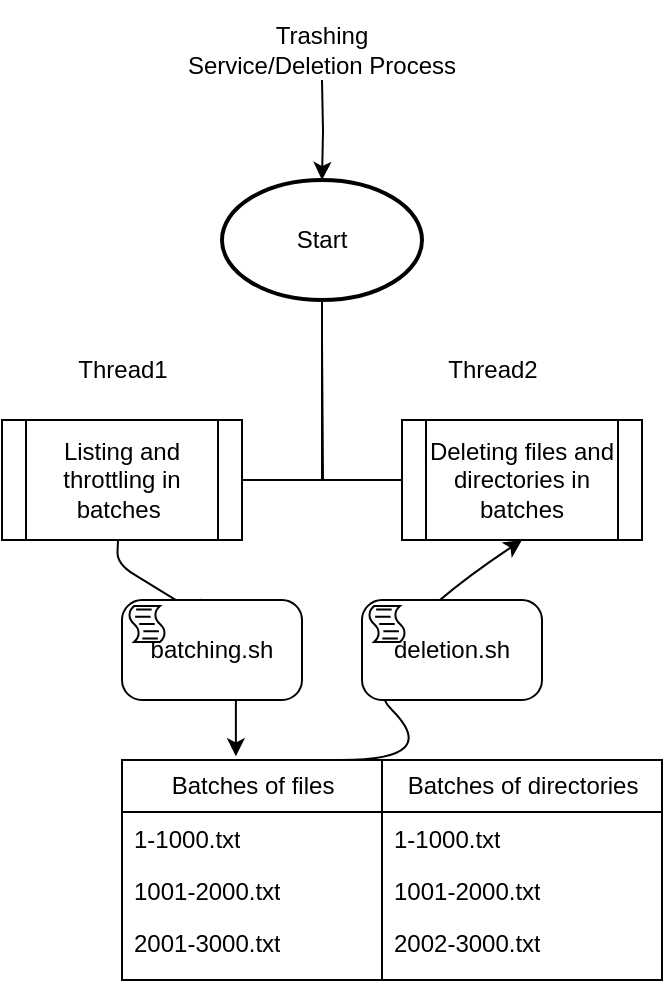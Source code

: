 <mxfile version="21.1.2" type="github">
  <diagram id="C5RBs43oDa-KdzZeNtuy" name="Page-1">
    <mxGraphModel dx="880" dy="1653" grid="1" gridSize="10" guides="1" tooltips="1" connect="1" arrows="1" fold="1" page="1" pageScale="1" pageWidth="827" pageHeight="1169" math="0" shadow="0">
      <root>
        <mxCell id="WIyWlLk6GJQsqaUBKTNV-0" />
        <mxCell id="WIyWlLk6GJQsqaUBKTNV-1" parent="WIyWlLk6GJQsqaUBKTNV-0" />
        <mxCell id="3tZebW2yL0NTeM2Al_U9-28" value="" style="edgeStyle=orthogonalEdgeStyle;rounded=0;orthogonalLoop=1;jettySize=auto;html=1;" parent="WIyWlLk6GJQsqaUBKTNV-1" target="3tZebW2yL0NTeM2Al_U9-27" edge="1">
          <mxGeometry relative="1" as="geometry">
            <mxPoint x="360" y="-1050" as="sourcePoint" />
          </mxGeometry>
        </mxCell>
        <mxCell id="3tZebW2yL0NTeM2Al_U9-27" value="Start" style="strokeWidth=2;html=1;shape=mxgraph.flowchart.start_1;whiteSpace=wrap;" parent="WIyWlLk6GJQsqaUBKTNV-1" vertex="1">
          <mxGeometry x="310" y="-1000" width="100" height="60" as="geometry" />
        </mxCell>
        <mxCell id="3tZebW2yL0NTeM2Al_U9-45" value="" style="edgeStyle=orthogonalEdgeStyle;sourcePerimeterSpacing=0;targetPerimeterSpacing=0;startArrow=none;endArrow=none;rounded=0;targetPortConstraint=eastwest;sourcePortConstraint=northsouth;curved=0;rounded=0;entryX=1;entryY=0.5;entryDx=0;entryDy=0;" parent="WIyWlLk6GJQsqaUBKTNV-1" target="3tZebW2yL0NTeM2Al_U9-88" edge="1">
          <mxGeometry relative="1" as="geometry">
            <mxPoint x="360" y="-920" as="sourcePoint" />
            <mxPoint x="350" y="-850" as="targetPoint" />
          </mxGeometry>
        </mxCell>
        <mxCell id="3tZebW2yL0NTeM2Al_U9-46" value="" style="edgeStyle=orthogonalEdgeStyle;sourcePerimeterSpacing=0;targetPerimeterSpacing=0;startArrow=none;endArrow=none;rounded=0;targetPortConstraint=eastwest;sourcePortConstraint=northsouth;curved=0;rounded=0;exitX=0.5;exitY=1;exitDx=0;exitDy=0;exitPerimeter=0;" parent="WIyWlLk6GJQsqaUBKTNV-1" source="3tZebW2yL0NTeM2Al_U9-27" edge="1">
          <mxGeometry relative="1" as="geometry">
            <mxPoint x="360" y="-920" as="sourcePoint" />
            <mxPoint x="400" y="-850" as="targetPoint" />
            <Array as="points">
              <mxPoint x="360" y="-850" />
            </Array>
          </mxGeometry>
        </mxCell>
        <mxCell id="3tZebW2yL0NTeM2Al_U9-87" value="Deleting files and directories in batches" style="shape=process;whiteSpace=wrap;html=1;backgroundOutline=1;" parent="WIyWlLk6GJQsqaUBKTNV-1" vertex="1">
          <mxGeometry x="400" y="-880" width="120" height="60" as="geometry" />
        </mxCell>
        <mxCell id="3tZebW2yL0NTeM2Al_U9-88" value="Listing and throttling in batches&amp;nbsp;" style="shape=process;whiteSpace=wrap;html=1;backgroundOutline=1;" parent="WIyWlLk6GJQsqaUBKTNV-1" vertex="1">
          <mxGeometry x="200" y="-880" width="120" height="60" as="geometry" />
        </mxCell>
        <mxCell id="3tZebW2yL0NTeM2Al_U9-92" value="Batches of files" style="swimlane;fontStyle=0;childLayout=stackLayout;horizontal=1;startSize=26;fillColor=none;horizontalStack=0;resizeParent=1;resizeParentMax=0;resizeLast=0;collapsible=1;marginBottom=0;html=1;" parent="WIyWlLk6GJQsqaUBKTNV-1" vertex="1">
          <mxGeometry x="260" y="-710" width="130" height="110" as="geometry">
            <mxRectangle x="260" y="-710" width="230" height="30" as="alternateBounds" />
          </mxGeometry>
        </mxCell>
        <mxCell id="3tZebW2yL0NTeM2Al_U9-93" value="1-1000.txt" style="text;strokeColor=none;fillColor=none;align=left;verticalAlign=top;spacingLeft=4;spacingRight=4;overflow=hidden;rotatable=0;points=[[0,0.5],[1,0.5]];portConstraint=eastwest;whiteSpace=wrap;html=1;" parent="3tZebW2yL0NTeM2Al_U9-92" vertex="1">
          <mxGeometry y="26" width="130" height="26" as="geometry" />
        </mxCell>
        <mxCell id="3tZebW2yL0NTeM2Al_U9-94" value="1001-2000.txt" style="text;strokeColor=none;fillColor=none;align=left;verticalAlign=top;spacingLeft=4;spacingRight=4;overflow=hidden;rotatable=0;points=[[0,0.5],[1,0.5]];portConstraint=eastwest;whiteSpace=wrap;html=1;" parent="3tZebW2yL0NTeM2Al_U9-92" vertex="1">
          <mxGeometry y="52" width="130" height="26" as="geometry" />
        </mxCell>
        <mxCell id="3tZebW2yL0NTeM2Al_U9-95" value="2001-3000.txt" style="text;strokeColor=none;fillColor=none;align=left;verticalAlign=top;spacingLeft=4;spacingRight=4;overflow=hidden;rotatable=0;points=[[0,0.5],[1,0.5]];portConstraint=eastwest;whiteSpace=wrap;html=1;" parent="3tZebW2yL0NTeM2Al_U9-92" vertex="1">
          <mxGeometry y="78" width="130" height="32" as="geometry" />
        </mxCell>
        <mxCell id="3tZebW2yL0NTeM2Al_U9-97" value="......" style="text;strokeColor=none;fillColor=none;align=left;verticalAlign=top;spacingLeft=4;spacingRight=4;overflow=hidden;rotatable=0;points=[[0,0.5],[1,0.5]];portConstraint=eastwest;whiteSpace=wrap;html=1;" parent="3tZebW2yL0NTeM2Al_U9-92" vertex="1">
          <mxGeometry y="110" width="130" as="geometry" />
        </mxCell>
        <mxCell id="3tZebW2yL0NTeM2Al_U9-96" value="Thread1" style="text;html=1;align=center;verticalAlign=middle;resizable=0;points=[];autosize=1;strokeColor=none;fillColor=none;" parent="WIyWlLk6GJQsqaUBKTNV-1" vertex="1">
          <mxGeometry x="225" y="-920" width="70" height="30" as="geometry" />
        </mxCell>
        <mxCell id="3tZebW2yL0NTeM2Al_U9-101" value="" style="html=1;rounded=1;curved=0;sourcePerimeterSpacing=0;targetPerimeterSpacing=0;startSize=6;endSize=6;noEdgeStyle=1;orthogonal=1;entryX=0.438;entryY=-0.017;entryDx=0;entryDy=0;entryPerimeter=0;" parent="WIyWlLk6GJQsqaUBKTNV-1" source="S4s_6eEpdWKWXaanI9Ue-1" target="3tZebW2yL0NTeM2Al_U9-92" edge="1">
          <mxGeometry relative="1" as="geometry">
            <mxPoint x="258" y="-820" as="sourcePoint" />
            <mxPoint x="300" y="-768" as="targetPoint" />
            <Array as="points" />
          </mxGeometry>
        </mxCell>
        <mxCell id="3tZebW2yL0NTeM2Al_U9-102" value="" style="curved=1;endArrow=classic;html=1;rounded=0;entryX=0.5;entryY=1;entryDx=0;entryDy=0;" parent="WIyWlLk6GJQsqaUBKTNV-1" target="3tZebW2yL0NTeM2Al_U9-87" edge="1">
          <mxGeometry width="50" height="50" relative="1" as="geometry">
            <mxPoint x="370" y="-710" as="sourcePoint" />
            <mxPoint x="420" y="-760" as="targetPoint" />
            <Array as="points">
              <mxPoint x="420" y="-710" />
              <mxPoint x="370" y="-760" />
            </Array>
          </mxGeometry>
        </mxCell>
        <mxCell id="3tZebW2yL0NTeM2Al_U9-127" value="Trashing&lt;br style=&quot;text-align: left;&quot;&gt;&lt;span style=&quot;text-align: left;&quot;&gt;Service/Deletion Process&lt;/span&gt;" style="text;html=1;strokeColor=none;fillColor=none;align=center;verticalAlign=middle;whiteSpace=wrap;rounded=0;" parent="WIyWlLk6GJQsqaUBKTNV-1" vertex="1">
          <mxGeometry x="290" y="-1090" width="140" height="50" as="geometry" />
        </mxCell>
        <mxCell id="S4s_6eEpdWKWXaanI9Ue-2" value="" style="html=1;rounded=1;curved=0;sourcePerimeterSpacing=0;targetPerimeterSpacing=0;startSize=6;endSize=6;noEdgeStyle=1;orthogonal=1;entryX=0.438;entryY=-0.017;entryDx=0;entryDy=0;entryPerimeter=0;" parent="WIyWlLk6GJQsqaUBKTNV-1" target="S4s_6eEpdWKWXaanI9Ue-1" edge="1">
          <mxGeometry relative="1" as="geometry">
            <mxPoint x="258" y="-820" as="sourcePoint" />
            <mxPoint x="365" y="-713" as="targetPoint" />
            <Array as="points">
              <mxPoint x="257.5" y="-808" />
              <mxPoint x="300" y="-782" />
            </Array>
          </mxGeometry>
        </mxCell>
        <mxCell id="S4s_6eEpdWKWXaanI9Ue-1" value="batching.sh" style="points=[[0.25,0,0],[0.5,0,0],[0.75,0,0],[1,0.25,0],[1,0.5,0],[1,0.75,0],[0.75,1,0],[0.5,1,0],[0.25,1,0],[0,0.75,0],[0,0.5,0],[0,0.25,0]];shape=mxgraph.bpmn.task;whiteSpace=wrap;rectStyle=rounded;size=10;html=1;container=1;expand=0;collapsible=0;taskMarker=script;" parent="WIyWlLk6GJQsqaUBKTNV-1" vertex="1">
          <mxGeometry x="260" y="-790" width="90" height="50" as="geometry" />
        </mxCell>
        <mxCell id="S4s_6eEpdWKWXaanI9Ue-3" value="deletion.sh" style="points=[[0.25,0,0],[0.5,0,0],[0.75,0,0],[1,0.25,0],[1,0.5,0],[1,0.75,0],[0.75,1,0],[0.5,1,0],[0.25,1,0],[0,0.75,0],[0,0.5,0],[0,0.25,0]];shape=mxgraph.bpmn.task;whiteSpace=wrap;rectStyle=rounded;size=10;html=1;container=1;expand=0;collapsible=0;taskMarker=script;" parent="WIyWlLk6GJQsqaUBKTNV-1" vertex="1">
          <mxGeometry x="380" y="-790" width="90" height="50" as="geometry" />
        </mxCell>
        <mxCell id="S4s_6eEpdWKWXaanI9Ue-4" value="Thread2" style="text;html=1;align=center;verticalAlign=middle;resizable=0;points=[];autosize=1;strokeColor=none;fillColor=none;" parent="WIyWlLk6GJQsqaUBKTNV-1" vertex="1">
          <mxGeometry x="410" y="-920" width="70" height="30" as="geometry" />
        </mxCell>
        <mxCell id="x15Lo4N7TWAqHZYiQaTU-4" value="Batches of directories" style="swimlane;fontStyle=0;childLayout=stackLayout;horizontal=1;startSize=26;fillColor=none;horizontalStack=0;resizeParent=1;resizeParentMax=0;resizeLast=0;collapsible=1;marginBottom=0;html=1;" vertex="1" parent="WIyWlLk6GJQsqaUBKTNV-1">
          <mxGeometry x="390" y="-710" width="140" height="110" as="geometry" />
        </mxCell>
        <mxCell id="x15Lo4N7TWAqHZYiQaTU-5" value="1-1000.txt" style="text;strokeColor=none;fillColor=none;align=left;verticalAlign=top;spacingLeft=4;spacingRight=4;overflow=hidden;rotatable=0;points=[[0,0.5],[1,0.5]];portConstraint=eastwest;whiteSpace=wrap;html=1;" vertex="1" parent="x15Lo4N7TWAqHZYiQaTU-4">
          <mxGeometry y="26" width="140" height="26" as="geometry" />
        </mxCell>
        <mxCell id="x15Lo4N7TWAqHZYiQaTU-6" value="1001-2000.txt" style="text;strokeColor=none;fillColor=none;align=left;verticalAlign=top;spacingLeft=4;spacingRight=4;overflow=hidden;rotatable=0;points=[[0,0.5],[1,0.5]];portConstraint=eastwest;whiteSpace=wrap;html=1;" vertex="1" parent="x15Lo4N7TWAqHZYiQaTU-4">
          <mxGeometry y="52" width="140" height="26" as="geometry" />
        </mxCell>
        <mxCell id="x15Lo4N7TWAqHZYiQaTU-7" value="2002-3000.txt" style="text;strokeColor=none;fillColor=none;align=left;verticalAlign=top;spacingLeft=4;spacingRight=4;overflow=hidden;rotatable=0;points=[[0,0.5],[1,0.5]];portConstraint=eastwest;whiteSpace=wrap;html=1;" vertex="1" parent="x15Lo4N7TWAqHZYiQaTU-4">
          <mxGeometry y="78" width="140" height="32" as="geometry" />
        </mxCell>
      </root>
    </mxGraphModel>
  </diagram>
</mxfile>
